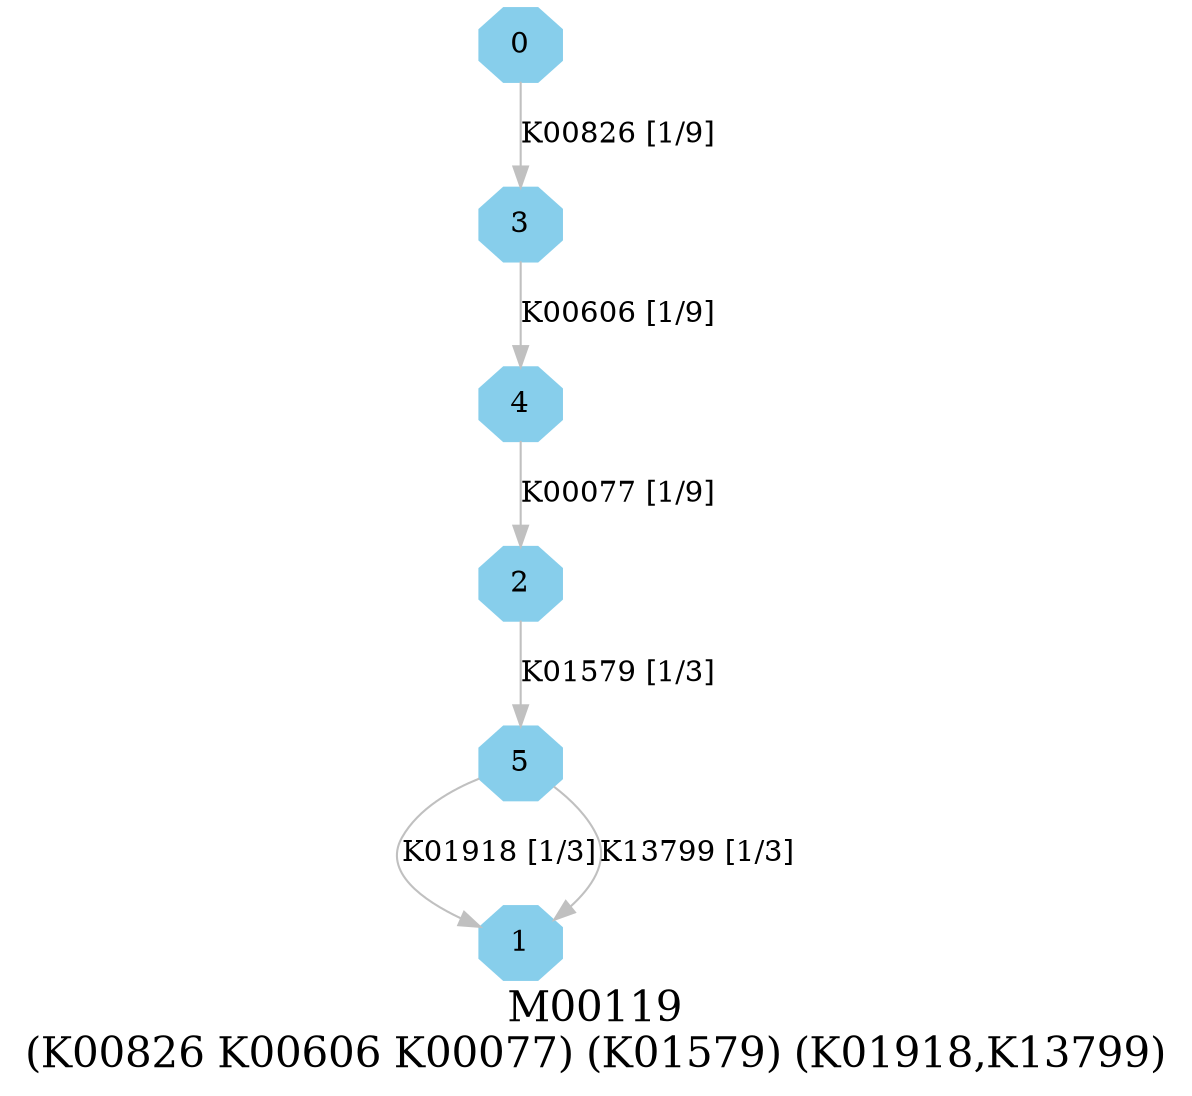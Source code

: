 digraph G {
graph [label="M00119
(K00826 K00606 K00077) (K01579) (K01918,K13799)",fontsize=20];
node [shape=box,style=filled];
edge [len=3,color=grey];
{node [width=.3,height=.3,shape=octagon,style=filled,color=skyblue] 0 1 2 3 4 5 }
0 -> 3 [label="K00826 [1/9]"];
2 -> 5 [label="K01579 [1/3]"];
3 -> 4 [label="K00606 [1/9]"];
4 -> 2 [label="K00077 [1/9]"];
5 -> 1 [label="K01918 [1/3]"];
5 -> 1 [label="K13799 [1/3]"];
}